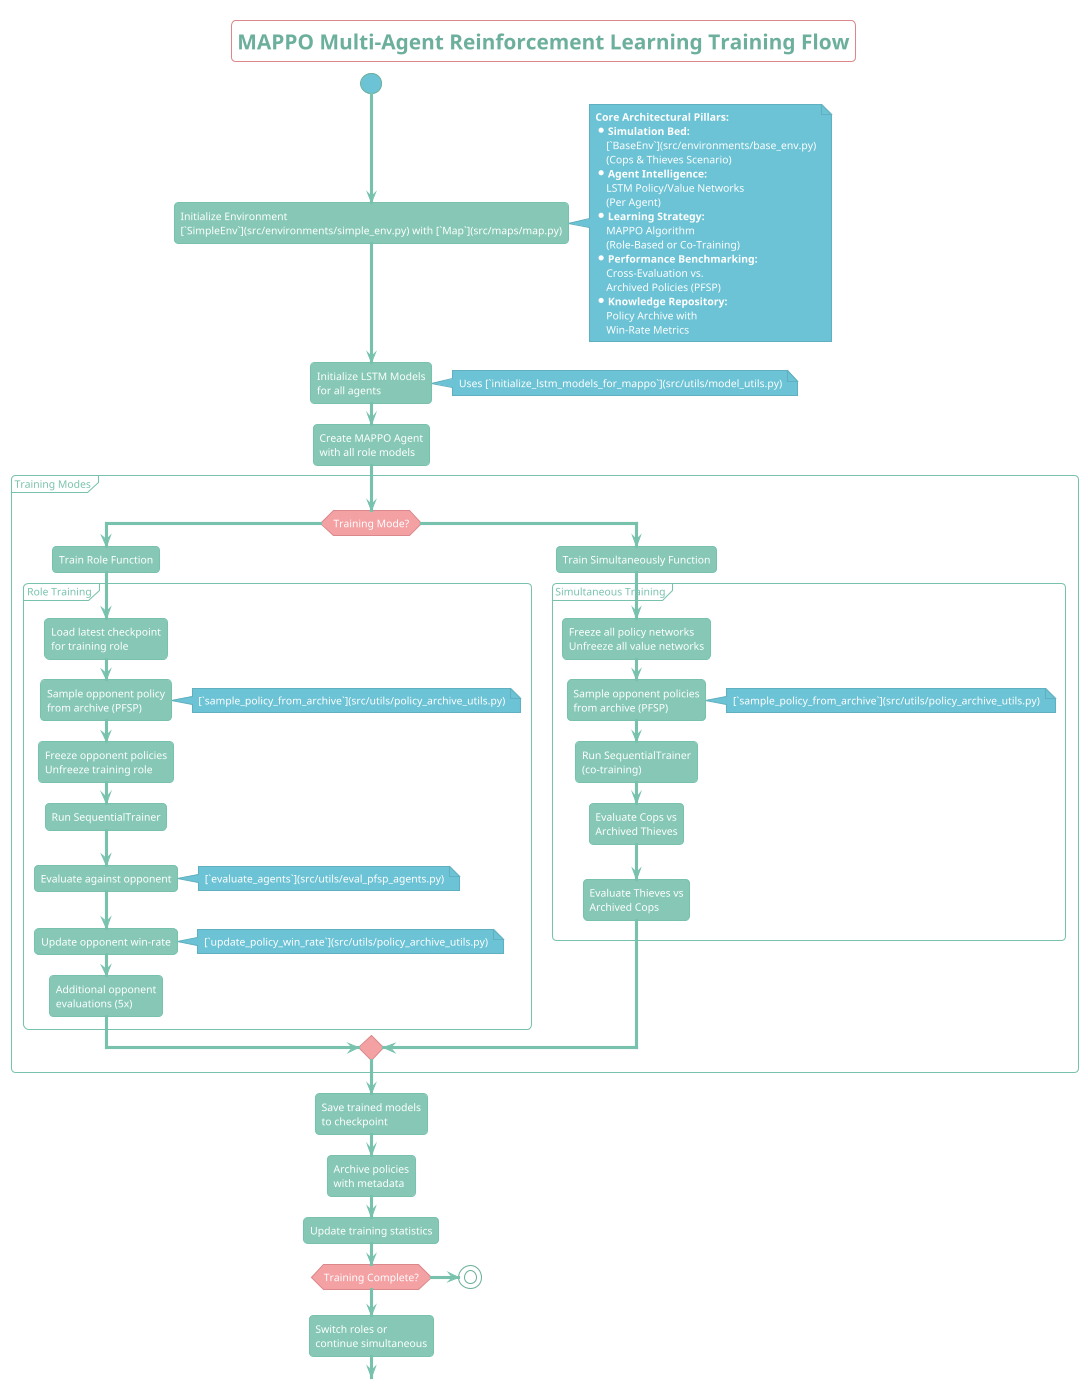 @startuml
!theme minty
skinparam backgroundColor white
skinparam defaultFontSize 10
skinparam Padding 10  // Changed from boxPadding to Padding for better compatibility

title MAPPO Multi-Agent Reinforcement Learning Training Flow

start

:Initialize Environment\n[`SimpleEnv`](src/environments/simple_env.py) with [`Map`](src/maps/map.py);
note right
        **Core Architectural Pillars:**
        * **Simulation Bed:**
            [`BaseEnv`](src/environments/base_env.py)
            (Cops & Thieves Scenario)
        * **Agent Intelligence:**
            LSTM Policy/Value Networks
            (Per Agent)
        * **Learning Strategy:**
            MAPPO Algorithm
            (Role-Based or Co-Training)
        * **Performance Benchmarking:**
            Cross-Evaluation vs.
            Archived Policies (PFSP)
        * **Knowledge Repository:**
            Policy Archive with
            Win-Rate Metrics
    end note

:Initialize LSTM Models\nfor all agents;
note right: Uses [`initialize_lstm_models_for_mappo`](src/utils/model_utils.py)

:Create MAPPO Agent\nwith all role models;

partition "Training Modes" {
    if (Training Mode?) then (Role-Based)
        :Train Role Function;
        partition "Role Training" {
            :Load latest checkpoint\nfor training role;
            
            :Sample opponent policy\nfrom archive (PFSP);
            note right: [`sample_policy_from_archive`](src/utils/policy_archive_utils.py)
            
            :Freeze opponent policies\nUnfreeze training role;
            
            :Run SequentialTrainer;
            
            :Evaluate against opponent;
            note right: [`evaluate_agents`](src/utils/eval_pfsp_agents.py)
            
            :Update opponent win-rate;
            note right: [`update_policy_win_rate`](src/utils/policy_archive_utils.py)
            
            :Additional opponent\nevaluations (5x);
        }
        
    else (Simultaneous)
        :Train Simultaneously Function;
        partition "Simultaneous Training" {
            :Freeze all policy networks\nUnfreeze all value networks;

            :Sample opponent policies\nfrom archive (PFSP);
            note right: [`sample_policy_from_archive`](src/utils/policy_archive_utils.py)
            
            :Run SequentialTrainer\n(co-training);
            
            :Evaluate Cops vs\nArchived Thieves;
            
            :Evaluate Thieves vs\nArchived Cops;
        }
    endif
}

:Save trained models\nto checkpoint;

:Archive policies\nwith metadata;

:Update training statistics;

if (Training Complete?) then (no)
    :Switch roles or\ncontinue simultaneous;
else (yes)
    stop
endif
@enduml